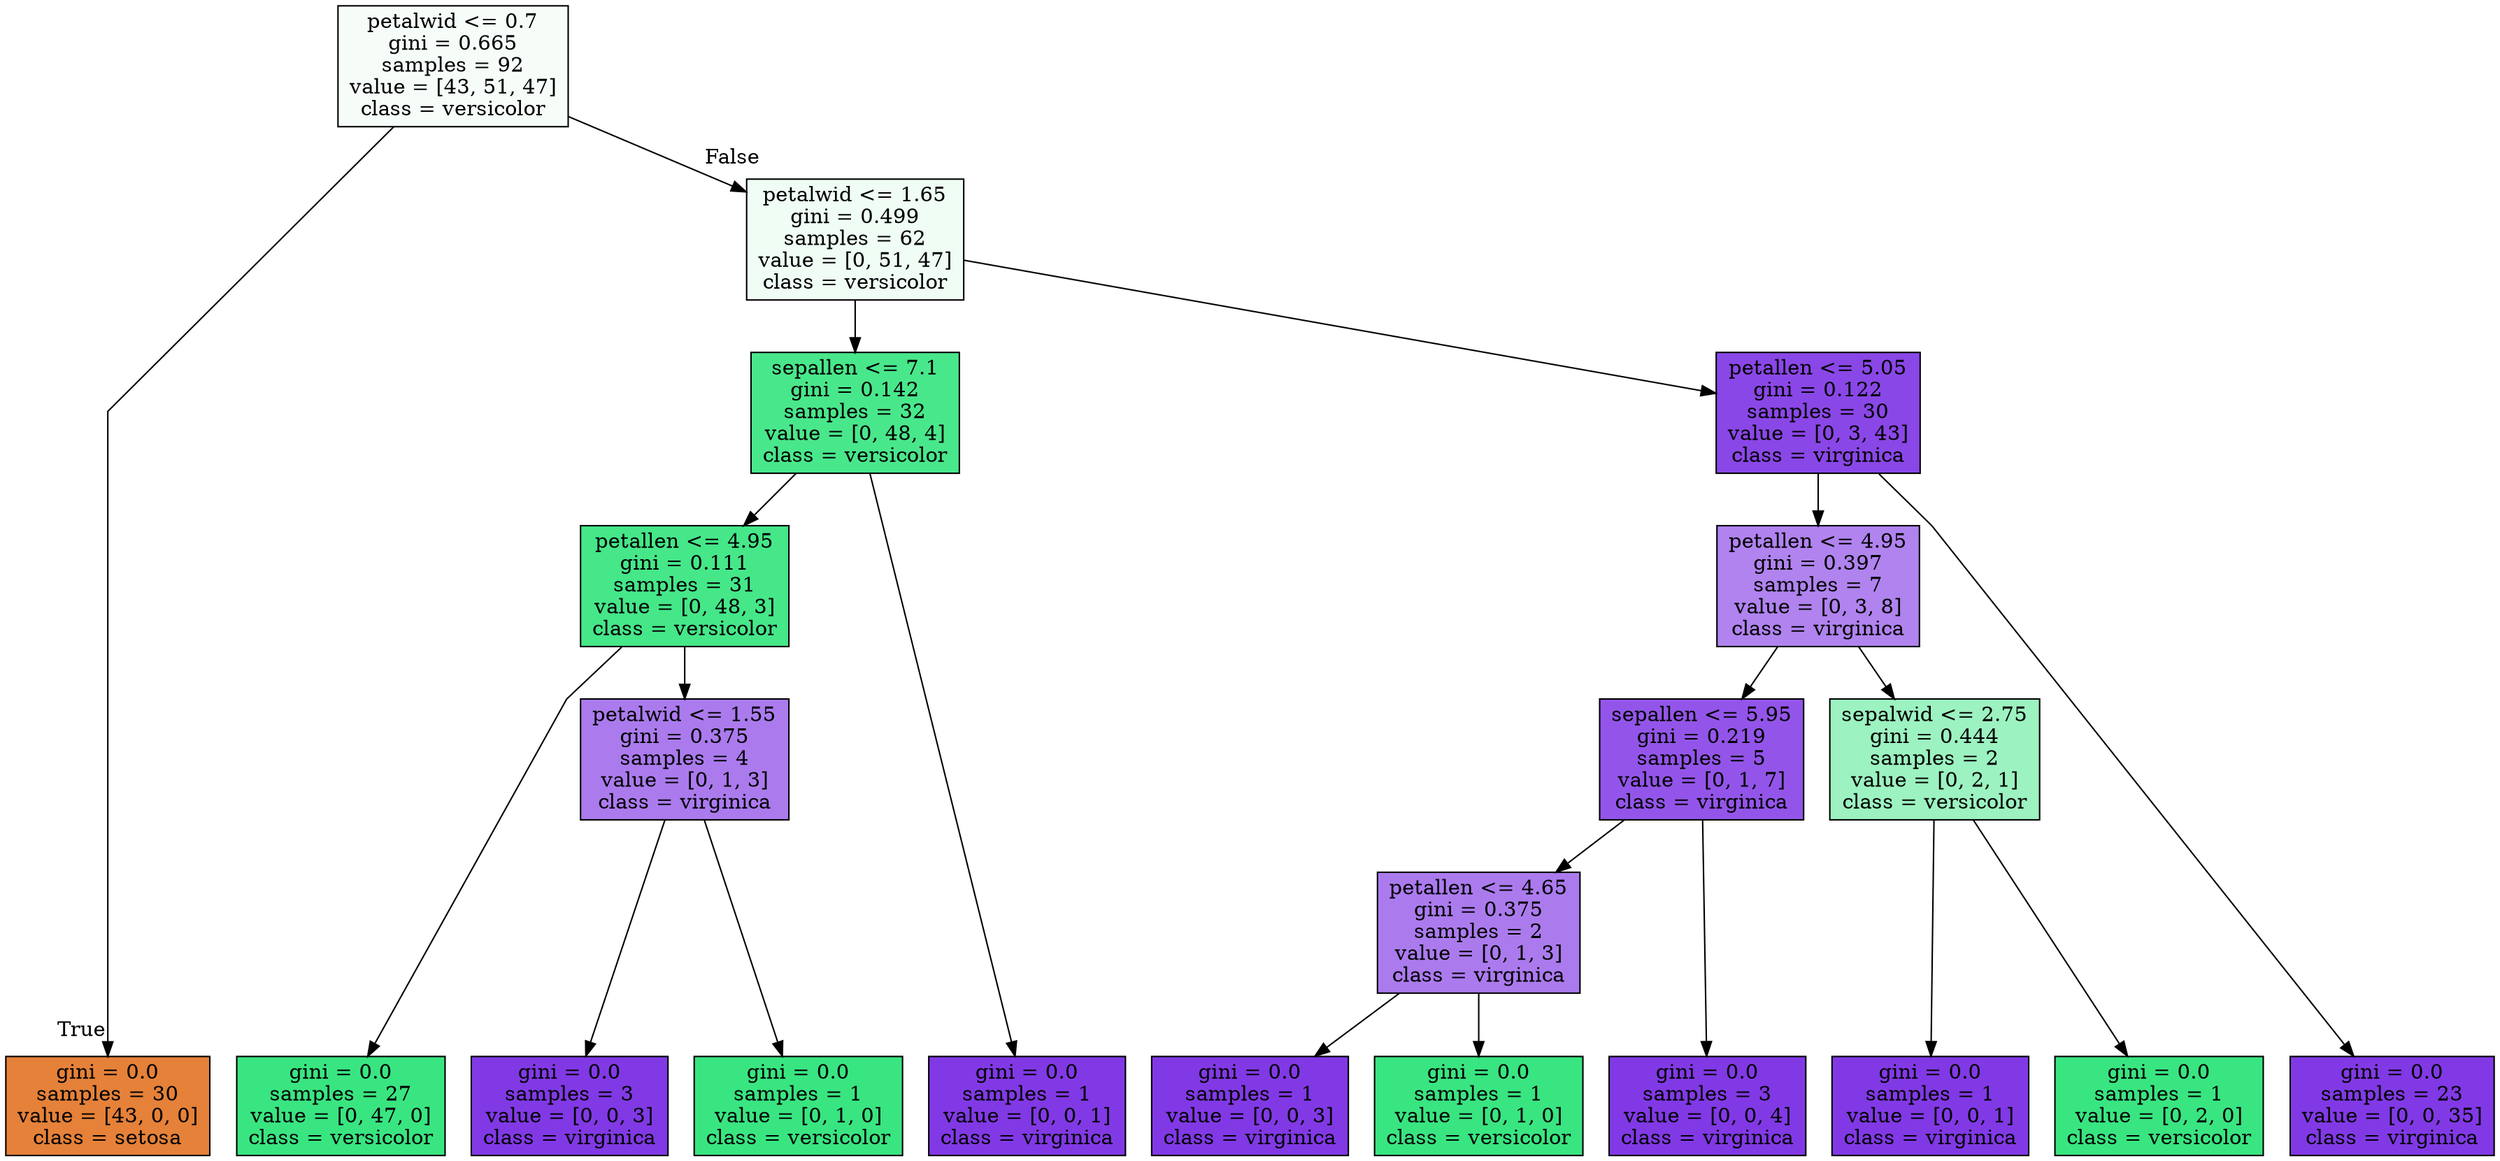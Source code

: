 digraph Tree {
node [shape=box, style="filled", color="black"] ;
graph [ranksep=equally, splines=polyline] ;
0 [label="petalwid <= 0.7\ngini = 0.665\nsamples = 92\nvalue = [43, 51, 47]\nclass = versicolor", fillcolor="#39e5810b"] ;
1 [label="gini = 0.0\nsamples = 30\nvalue = [43, 0, 0]\nclass = setosa", fillcolor="#e58139ff"] ;
0 -> 1 [labeldistance=2.5, labelangle=45, headlabel="True"] ;
2 [label="petalwid <= 1.65\ngini = 0.499\nsamples = 62\nvalue = [0, 51, 47]\nclass = versicolor", fillcolor="#39e58114"] ;
0 -> 2 [labeldistance=2.5, labelangle=-45, headlabel="False"] ;
3 [label="sepallen <= 7.1\ngini = 0.142\nsamples = 32\nvalue = [0, 48, 4]\nclass = versicolor", fillcolor="#39e581ea"] ;
2 -> 3 ;
4 [label="petallen <= 4.95\ngini = 0.111\nsamples = 31\nvalue = [0, 48, 3]\nclass = versicolor", fillcolor="#39e581ef"] ;
3 -> 4 ;
5 [label="gini = 0.0\nsamples = 27\nvalue = [0, 47, 0]\nclass = versicolor", fillcolor="#39e581ff"] ;
4 -> 5 ;
6 [label="petalwid <= 1.55\ngini = 0.375\nsamples = 4\nvalue = [0, 1, 3]\nclass = virginica", fillcolor="#8139e5aa"] ;
4 -> 6 ;
7 [label="gini = 0.0\nsamples = 3\nvalue = [0, 0, 3]\nclass = virginica", fillcolor="#8139e5ff"] ;
6 -> 7 ;
8 [label="gini = 0.0\nsamples = 1\nvalue = [0, 1, 0]\nclass = versicolor", fillcolor="#39e581ff"] ;
6 -> 8 ;
9 [label="gini = 0.0\nsamples = 1\nvalue = [0, 0, 1]\nclass = virginica", fillcolor="#8139e5ff"] ;
3 -> 9 ;
10 [label="petallen <= 5.05\ngini = 0.122\nsamples = 30\nvalue = [0, 3, 43]\nclass = virginica", fillcolor="#8139e5ed"] ;
2 -> 10 ;
11 [label="petallen <= 4.95\ngini = 0.397\nsamples = 7\nvalue = [0, 3, 8]\nclass = virginica", fillcolor="#8139e59f"] ;
10 -> 11 ;
12 [label="sepallen <= 5.95\ngini = 0.219\nsamples = 5\nvalue = [0, 1, 7]\nclass = virginica", fillcolor="#8139e5db"] ;
11 -> 12 ;
13 [label="petallen <= 4.65\ngini = 0.375\nsamples = 2\nvalue = [0, 1, 3]\nclass = virginica", fillcolor="#8139e5aa"] ;
12 -> 13 ;
14 [label="gini = 0.0\nsamples = 1\nvalue = [0, 0, 3]\nclass = virginica", fillcolor="#8139e5ff"] ;
13 -> 14 ;
15 [label="gini = 0.0\nsamples = 1\nvalue = [0, 1, 0]\nclass = versicolor", fillcolor="#39e581ff"] ;
13 -> 15 ;
16 [label="gini = 0.0\nsamples = 3\nvalue = [0, 0, 4]\nclass = virginica", fillcolor="#8139e5ff"] ;
12 -> 16 ;
17 [label="sepalwid <= 2.75\ngini = 0.444\nsamples = 2\nvalue = [0, 2, 1]\nclass = versicolor", fillcolor="#39e5817f"] ;
11 -> 17 ;
18 [label="gini = 0.0\nsamples = 1\nvalue = [0, 0, 1]\nclass = virginica", fillcolor="#8139e5ff"] ;
17 -> 18 ;
19 [label="gini = 0.0\nsamples = 1\nvalue = [0, 2, 0]\nclass = versicolor", fillcolor="#39e581ff"] ;
17 -> 19 ;
20 [label="gini = 0.0\nsamples = 23\nvalue = [0, 0, 35]\nclass = virginica", fillcolor="#8139e5ff"] ;
10 -> 20 ;
{rank=same ; 0} ;
{rank=same ; 2} ;
{rank=same ; 3; 10} ;
{rank=same ; 4; 11} ;
{rank=same ; 6; 12; 17} ;
{rank=same ; 13} ;
{rank=same ; 1; 5; 7; 8; 9; 14; 15; 16; 18; 19; 20} ;
}